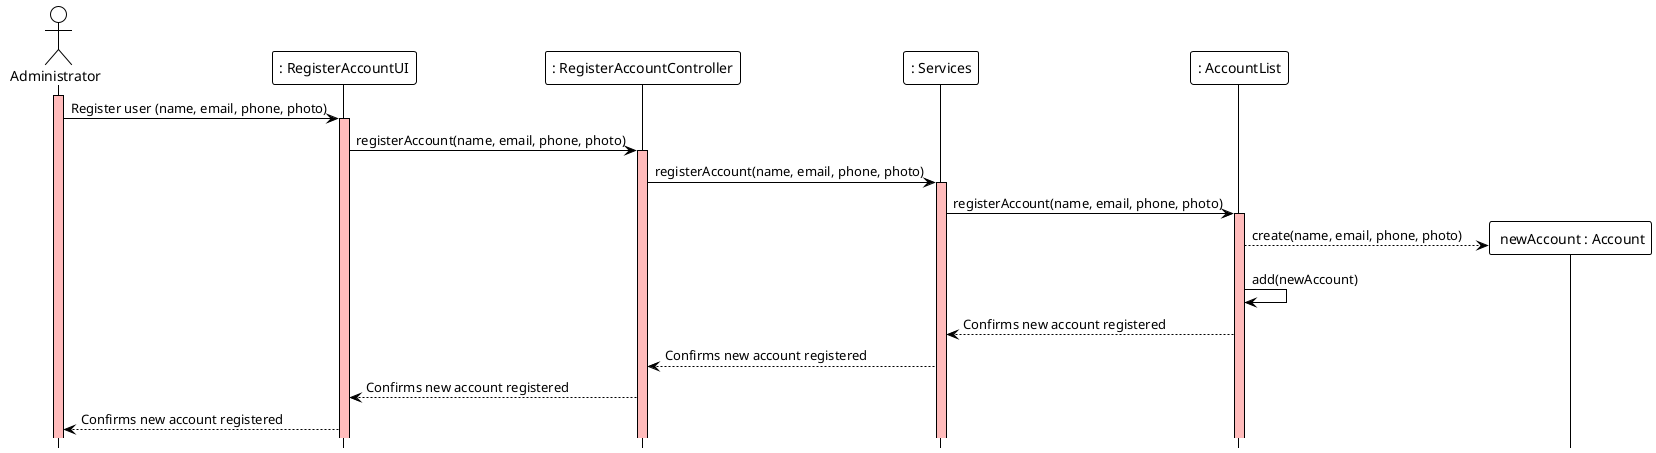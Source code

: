@startuml
!theme plain
hide footbox
actor Administrator  as Administrator
participant ": RegisterAccountUI" as UI
participant ": RegisterAccountController" as Controller
participant ": Services" as Services
participant ": AccountList" as List

activate Administrator #FFBBBB
Administrator ->  UI : Register user (name, email, phone, photo)
activate UI #FFBBBB
UI -> Controller : registerAccount(name, email, phone, photo)
activate Controller #FFBBBB
Controller -> Services : registerAccount(name, email, phone, photo)
activate Services #FFBBBB
Services -> List : registerAccount(name, email, phone, photo)
activate List #FFBBBB

'List -> List : emailExists(email)
List -->" newAccount : Account" ** : create(name, email, phone, photo)
List -> List : add(newAccount)
List --> Services : Confirms new account registered
Services --> Controller : Confirms new account registered
Controller --> UI : Confirms new account registered
UI --> Administrator : Confirms new account registered
@enduml